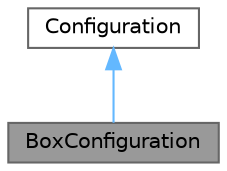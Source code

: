 digraph "BoxConfiguration"
{
 // LATEX_PDF_SIZE
  bgcolor="transparent";
  edge [fontname=Helvetica,fontsize=10,labelfontname=Helvetica,labelfontsize=10];
  node [fontname=Helvetica,fontsize=10,shape=box,height=0.2,width=0.4];
  Node1 [id="Node000001",label="BoxConfiguration",height=0.2,width=0.4,color="gray40", fillcolor="grey60", style="filled", fontcolor="black",tooltip="Represents a particle configuration including simulation box information."];
  Node2 -> Node1 [id="edge1_Node000001_Node000002",dir="back",color="steelblue1",style="solid",tooltip=" "];
  Node2 [id="Node000002",label="Configuration",height=0.2,width=0.4,color="gray40", fillcolor="white", style="filled",URL="$classConfiguration.html",tooltip="Represents atomic configuration data including coordinates, velocities, and species."];
}
